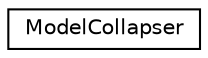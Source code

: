 digraph "Graphical Class Hierarchy"
{
  edge [fontname="Helvetica",fontsize="10",labelfontname="Helvetica",labelfontsize="10"];
  node [fontname="Helvetica",fontsize="10",shape=record];
  rankdir="LR";
  Node0 [label="ModelCollapser",height=0.2,width=0.4,color="black", fillcolor="white", style="filled",URL="$classkaldi_1_1nnet3_1_1ModelCollapser.html"];
}
